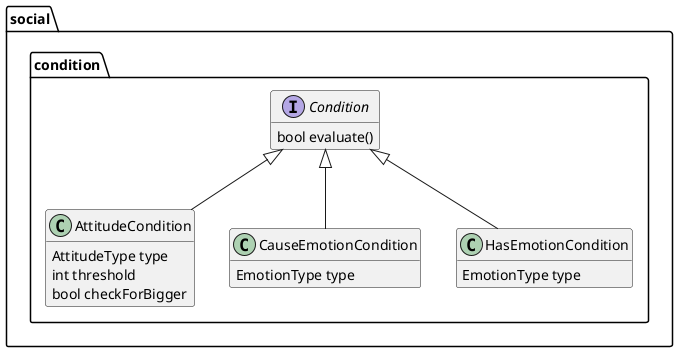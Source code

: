 @startuml

hide empty members

package social {

package condition {

interface Condition {
  bool evaluate()
}

class AttitudeCondition {
  AttitudeType type
  int threshold
  bool checkForBigger
}

class CauseEmotionCondition {
  EmotionType type
}

class HasEmotionCondition {
  EmotionType type
}

}

}

Condition <|-- AttitudeCondition
Condition <|-- CauseEmotionCondition
Condition <|-- HasEmotionCondition


@enduml